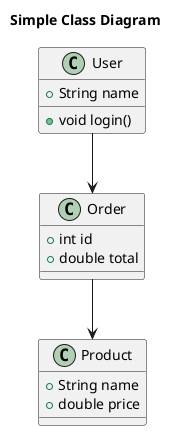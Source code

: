 @startuml
title Simple Class Diagram

class User {
  +String name
  +void login()
}

class Order {
  +int id
  +double total
}

class Product {
  +String name
  +double price
}

User --> Order
Order --> Product

@enduml 